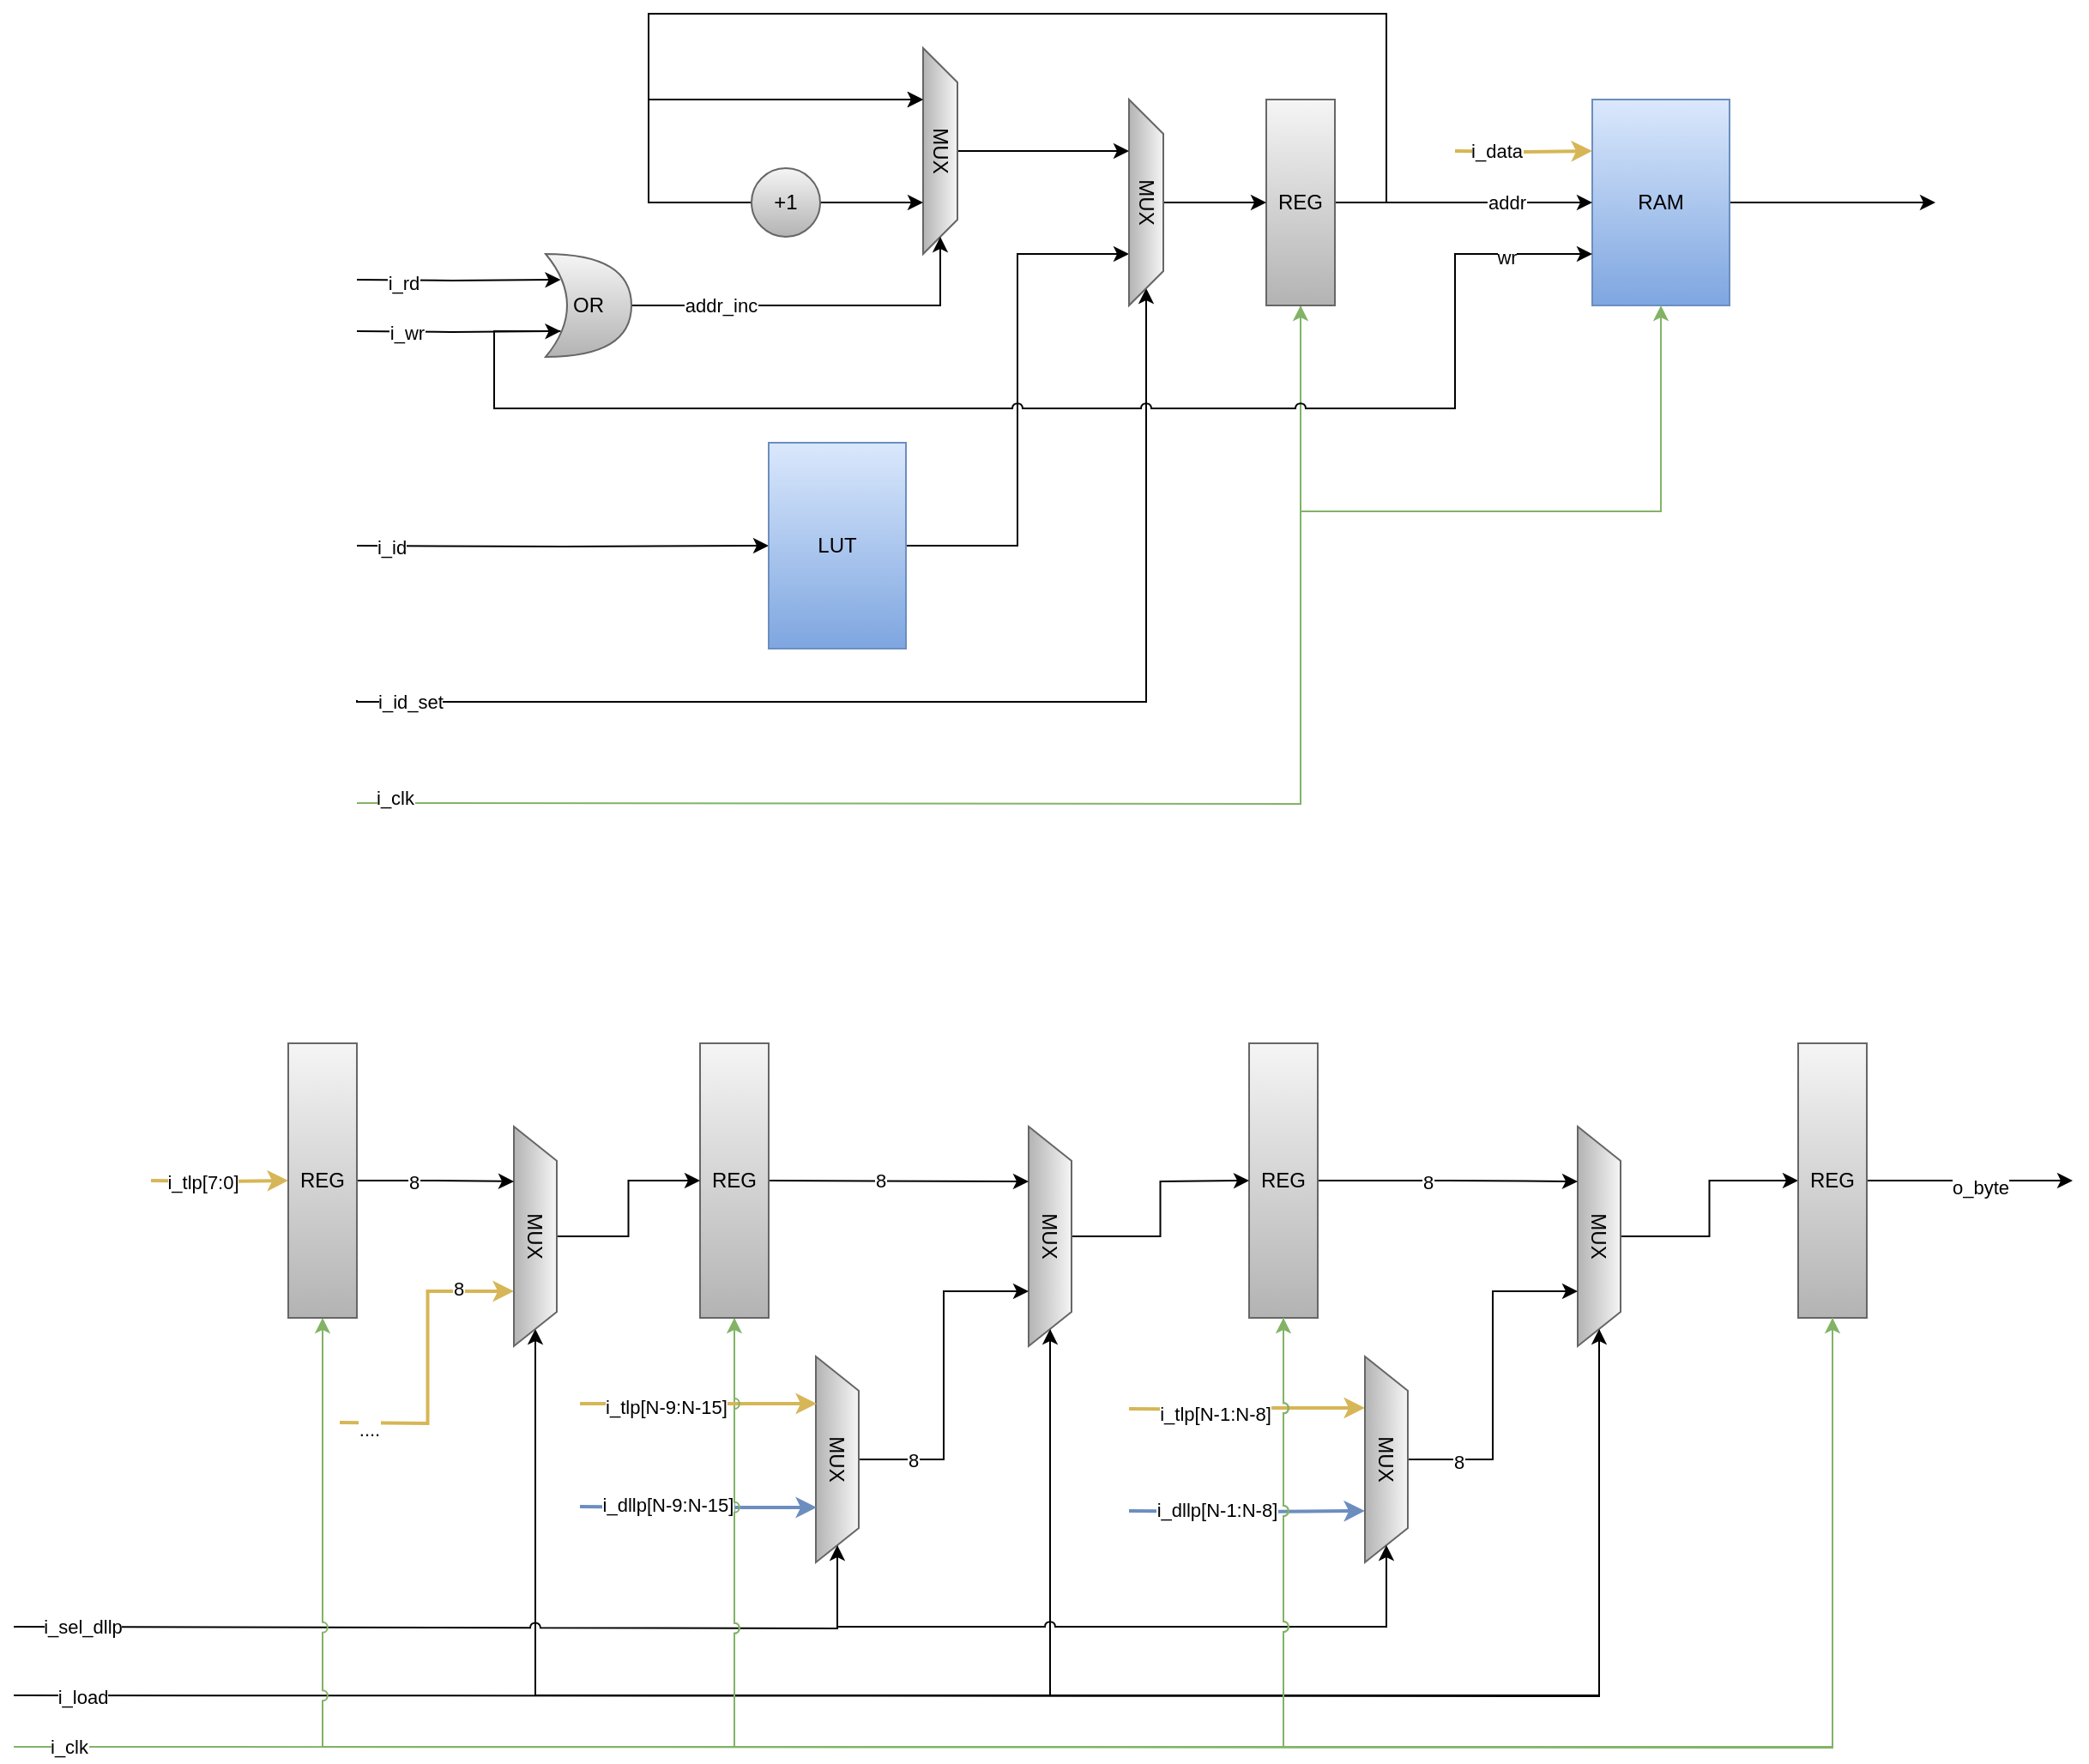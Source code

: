 <mxfile version="24.7.7">
  <diagram name="Page-1" id="Glty-fS-sKkzmrtzbMQR">
    <mxGraphModel dx="1434" dy="772" grid="1" gridSize="10" guides="1" tooltips="1" connect="1" arrows="1" fold="1" page="1" pageScale="1" pageWidth="1654" pageHeight="1169" math="0" shadow="0">
      <root>
        <mxCell id="0" />
        <mxCell id="1" parent="0" />
        <mxCell id="g2BeV13ZXd_9RdHjEeI9-3" style="edgeStyle=orthogonalEdgeStyle;rounded=0;orthogonalLoop=1;jettySize=auto;html=1;" edge="1" parent="1" target="g2BeV13ZXd_9RdHjEeI9-1">
          <mxGeometry relative="1" as="geometry">
            <mxPoint x="240" y="390" as="sourcePoint" />
          </mxGeometry>
        </mxCell>
        <mxCell id="g2BeV13ZXd_9RdHjEeI9-4" value="i_id" style="edgeLabel;html=1;align=center;verticalAlign=middle;resizable=0;points=[];" vertex="1" connectable="0" parent="g2BeV13ZXd_9RdHjEeI9-3">
          <mxGeometry x="-0.22" y="-1" relative="1" as="geometry">
            <mxPoint x="-74" y="-1" as="offset" />
          </mxGeometry>
        </mxCell>
        <mxCell id="g2BeV13ZXd_9RdHjEeI9-9" style="edgeStyle=orthogonalEdgeStyle;rounded=0;orthogonalLoop=1;jettySize=auto;html=1;entryX=0.75;entryY=1;entryDx=0;entryDy=0;" edge="1" parent="1" source="g2BeV13ZXd_9RdHjEeI9-1" target="g2BeV13ZXd_9RdHjEeI9-6">
          <mxGeometry relative="1" as="geometry" />
        </mxCell>
        <mxCell id="g2BeV13ZXd_9RdHjEeI9-1" value="LUT" style="rounded=0;whiteSpace=wrap;html=1;fillColor=#dae8fc;strokeColor=#6c8ebf;gradientColor=#7ea6e0;" vertex="1" parent="1">
          <mxGeometry x="480" y="330" width="80" height="120" as="geometry" />
        </mxCell>
        <mxCell id="g2BeV13ZXd_9RdHjEeI9-30" style="edgeStyle=orthogonalEdgeStyle;rounded=0;orthogonalLoop=1;jettySize=auto;html=1;" edge="1" parent="1" source="g2BeV13ZXd_9RdHjEeI9-2">
          <mxGeometry relative="1" as="geometry">
            <mxPoint x="1160" y="190" as="targetPoint" />
          </mxGeometry>
        </mxCell>
        <mxCell id="g2BeV13ZXd_9RdHjEeI9-82" style="edgeStyle=orthogonalEdgeStyle;rounded=0;orthogonalLoop=1;jettySize=auto;html=1;entryX=0;entryY=0.25;entryDx=0;entryDy=0;fillColor=#fff2cc;gradientColor=#ffd966;strokeColor=#d6b656;strokeWidth=2;" edge="1" parent="1" target="g2BeV13ZXd_9RdHjEeI9-2">
          <mxGeometry relative="1" as="geometry">
            <mxPoint x="880" y="160" as="sourcePoint" />
          </mxGeometry>
        </mxCell>
        <mxCell id="g2BeV13ZXd_9RdHjEeI9-83" value="i_data" style="edgeLabel;html=1;align=center;verticalAlign=middle;resizable=0;points=[];" vertex="1" connectable="0" parent="g2BeV13ZXd_9RdHjEeI9-82">
          <mxGeometry x="-0.404" y="1" relative="1" as="geometry">
            <mxPoint as="offset" />
          </mxGeometry>
        </mxCell>
        <mxCell id="g2BeV13ZXd_9RdHjEeI9-2" value="RAM" style="rounded=0;whiteSpace=wrap;html=1;fillColor=#dae8fc;gradientColor=#7ea6e0;strokeColor=#6c8ebf;" vertex="1" parent="1">
          <mxGeometry x="960" y="130" width="80" height="120" as="geometry" />
        </mxCell>
        <mxCell id="g2BeV13ZXd_9RdHjEeI9-11" style="edgeStyle=orthogonalEdgeStyle;rounded=0;orthogonalLoop=1;jettySize=auto;html=1;entryX=0.25;entryY=1;entryDx=0;entryDy=0;" edge="1" parent="1" source="g2BeV13ZXd_9RdHjEeI9-5" target="g2BeV13ZXd_9RdHjEeI9-8">
          <mxGeometry relative="1" as="geometry">
            <Array as="points">
              <mxPoint x="840" y="190" />
              <mxPoint x="840" y="80" />
              <mxPoint x="410" y="80" />
              <mxPoint x="410" y="130" />
            </Array>
          </mxGeometry>
        </mxCell>
        <mxCell id="g2BeV13ZXd_9RdHjEeI9-12" style="edgeStyle=orthogonalEdgeStyle;rounded=0;orthogonalLoop=1;jettySize=auto;html=1;" edge="1" parent="1" source="g2BeV13ZXd_9RdHjEeI9-5" target="g2BeV13ZXd_9RdHjEeI9-2">
          <mxGeometry relative="1" as="geometry" />
        </mxCell>
        <mxCell id="g2BeV13ZXd_9RdHjEeI9-31" value="addr" style="edgeLabel;html=1;align=center;verticalAlign=middle;resizable=0;points=[];" vertex="1" connectable="0" parent="g2BeV13ZXd_9RdHjEeI9-12">
          <mxGeometry x="0.08" relative="1" as="geometry">
            <mxPoint x="19" as="offset" />
          </mxGeometry>
        </mxCell>
        <mxCell id="g2BeV13ZXd_9RdHjEeI9-27" style="edgeStyle=orthogonalEdgeStyle;rounded=0;orthogonalLoop=1;jettySize=auto;html=1;fillColor=#d5e8d4;strokeColor=#82b366;gradientColor=#97d077;" edge="1" parent="1" target="g2BeV13ZXd_9RdHjEeI9-5">
          <mxGeometry relative="1" as="geometry">
            <mxPoint x="240" y="540" as="sourcePoint" />
          </mxGeometry>
        </mxCell>
        <mxCell id="g2BeV13ZXd_9RdHjEeI9-29" value="i_clk" style="edgeLabel;html=1;align=center;verticalAlign=middle;resizable=0;points=[];" vertex="1" connectable="0" parent="g2BeV13ZXd_9RdHjEeI9-27">
          <mxGeometry x="-0.948" y="3" relative="1" as="geometry">
            <mxPoint as="offset" />
          </mxGeometry>
        </mxCell>
        <mxCell id="g2BeV13ZXd_9RdHjEeI9-28" style="edgeStyle=orthogonalEdgeStyle;rounded=0;orthogonalLoop=1;jettySize=auto;html=1;entryX=0.5;entryY=1;entryDx=0;entryDy=0;fillColor=#d5e8d4;strokeColor=#82b366;gradientColor=#97d077;" edge="1" parent="1" source="g2BeV13ZXd_9RdHjEeI9-5" target="g2BeV13ZXd_9RdHjEeI9-2">
          <mxGeometry relative="1" as="geometry">
            <Array as="points">
              <mxPoint x="790" y="370" />
              <mxPoint x="1000" y="370" />
            </Array>
          </mxGeometry>
        </mxCell>
        <mxCell id="g2BeV13ZXd_9RdHjEeI9-5" value="REG" style="rounded=0;whiteSpace=wrap;html=1;fillColor=#f5f5f5;gradientColor=#b3b3b3;strokeColor=#666666;" vertex="1" parent="1">
          <mxGeometry x="770" y="130" width="40" height="120" as="geometry" />
        </mxCell>
        <mxCell id="g2BeV13ZXd_9RdHjEeI9-7" style="edgeStyle=orthogonalEdgeStyle;rounded=0;orthogonalLoop=1;jettySize=auto;html=1;exitX=0.5;exitY=0;exitDx=0;exitDy=0;entryX=0;entryY=0.5;entryDx=0;entryDy=0;" edge="1" parent="1" source="g2BeV13ZXd_9RdHjEeI9-6" target="g2BeV13ZXd_9RdHjEeI9-5">
          <mxGeometry relative="1" as="geometry" />
        </mxCell>
        <mxCell id="g2BeV13ZXd_9RdHjEeI9-17" style="edgeStyle=orthogonalEdgeStyle;rounded=0;orthogonalLoop=1;jettySize=auto;html=1;" edge="1" parent="1" target="g2BeV13ZXd_9RdHjEeI9-6">
          <mxGeometry relative="1" as="geometry">
            <mxPoint x="240" y="480" as="sourcePoint" />
            <Array as="points">
              <mxPoint x="240" y="480" />
              <mxPoint x="240" y="481" />
              <mxPoint x="700" y="481" />
            </Array>
          </mxGeometry>
        </mxCell>
        <mxCell id="g2BeV13ZXd_9RdHjEeI9-18" value="i_id_set" style="edgeLabel;html=1;align=center;verticalAlign=middle;resizable=0;points=[];" vertex="1" connectable="0" parent="g2BeV13ZXd_9RdHjEeI9-17">
          <mxGeometry x="-0.91" relative="1" as="geometry">
            <mxPoint as="offset" />
          </mxGeometry>
        </mxCell>
        <mxCell id="g2BeV13ZXd_9RdHjEeI9-6" value="MUX" style="shape=trapezoid;perimeter=trapezoidPerimeter;whiteSpace=wrap;html=1;fixedSize=1;rotation=90;fillColor=#f5f5f5;gradientColor=#b3b3b3;strokeColor=#666666;" vertex="1" parent="1">
          <mxGeometry x="640" y="180" width="120" height="20" as="geometry" />
        </mxCell>
        <mxCell id="g2BeV13ZXd_9RdHjEeI9-10" style="edgeStyle=orthogonalEdgeStyle;rounded=0;orthogonalLoop=1;jettySize=auto;html=1;entryX=0.25;entryY=1;entryDx=0;entryDy=0;" edge="1" parent="1" source="g2BeV13ZXd_9RdHjEeI9-8" target="g2BeV13ZXd_9RdHjEeI9-6">
          <mxGeometry relative="1" as="geometry" />
        </mxCell>
        <mxCell id="g2BeV13ZXd_9RdHjEeI9-8" value="MUX" style="shape=trapezoid;perimeter=trapezoidPerimeter;whiteSpace=wrap;html=1;fixedSize=1;rotation=90;fillColor=#f5f5f5;gradientColor=#b3b3b3;strokeColor=#666666;" vertex="1" parent="1">
          <mxGeometry x="520" y="150" width="120" height="20" as="geometry" />
        </mxCell>
        <mxCell id="g2BeV13ZXd_9RdHjEeI9-14" style="edgeStyle=orthogonalEdgeStyle;rounded=0;orthogonalLoop=1;jettySize=auto;html=1;entryX=0.75;entryY=1;entryDx=0;entryDy=0;" edge="1" parent="1" source="g2BeV13ZXd_9RdHjEeI9-13" target="g2BeV13ZXd_9RdHjEeI9-8">
          <mxGeometry relative="1" as="geometry" />
        </mxCell>
        <mxCell id="g2BeV13ZXd_9RdHjEeI9-16" style="edgeStyle=orthogonalEdgeStyle;rounded=0;orthogonalLoop=1;jettySize=auto;html=1;entryX=0.25;entryY=1;entryDx=0;entryDy=0;" edge="1" parent="1" source="g2BeV13ZXd_9RdHjEeI9-13" target="g2BeV13ZXd_9RdHjEeI9-8">
          <mxGeometry relative="1" as="geometry">
            <Array as="points">
              <mxPoint x="410" y="190" />
              <mxPoint x="410" y="130" />
            </Array>
          </mxGeometry>
        </mxCell>
        <mxCell id="g2BeV13ZXd_9RdHjEeI9-13" value="+1" style="ellipse;whiteSpace=wrap;html=1;aspect=fixed;fillColor=#f5f5f5;gradientColor=#b3b3b3;strokeColor=#666666;" vertex="1" parent="1">
          <mxGeometry x="470" y="170" width="40" height="40" as="geometry" />
        </mxCell>
        <mxCell id="g2BeV13ZXd_9RdHjEeI9-20" style="edgeStyle=orthogonalEdgeStyle;rounded=0;orthogonalLoop=1;jettySize=auto;html=1;entryX=1;entryY=0.5;entryDx=0;entryDy=0;" edge="1" parent="1" source="g2BeV13ZXd_9RdHjEeI9-19" target="g2BeV13ZXd_9RdHjEeI9-8">
          <mxGeometry relative="1" as="geometry">
            <Array as="points">
              <mxPoint x="580" y="250" />
            </Array>
          </mxGeometry>
        </mxCell>
        <mxCell id="g2BeV13ZXd_9RdHjEeI9-25" value="addr_inc" style="edgeLabel;html=1;align=center;verticalAlign=middle;resizable=0;points=[];" vertex="1" connectable="0" parent="g2BeV13ZXd_9RdHjEeI9-20">
          <mxGeometry x="-0.527" relative="1" as="geometry">
            <mxPoint as="offset" />
          </mxGeometry>
        </mxCell>
        <mxCell id="g2BeV13ZXd_9RdHjEeI9-21" style="edgeStyle=orthogonalEdgeStyle;rounded=0;orthogonalLoop=1;jettySize=auto;html=1;exitX=0.175;exitY=0.75;exitDx=0;exitDy=0;exitPerimeter=0;entryX=0.175;entryY=0.75;entryDx=0;entryDy=0;entryPerimeter=0;" edge="1" parent="1" target="g2BeV13ZXd_9RdHjEeI9-19">
          <mxGeometry relative="1" as="geometry">
            <mxPoint x="240" y="265" as="sourcePoint" />
          </mxGeometry>
        </mxCell>
        <mxCell id="g2BeV13ZXd_9RdHjEeI9-23" value="i_wr" style="edgeLabel;html=1;align=center;verticalAlign=middle;resizable=0;points=[];" vertex="1" connectable="0" parent="g2BeV13ZXd_9RdHjEeI9-21">
          <mxGeometry x="-0.514" relative="1" as="geometry">
            <mxPoint as="offset" />
          </mxGeometry>
        </mxCell>
        <mxCell id="g2BeV13ZXd_9RdHjEeI9-22" style="edgeStyle=orthogonalEdgeStyle;rounded=0;orthogonalLoop=1;jettySize=auto;html=1;exitX=0.175;exitY=0.25;exitDx=0;exitDy=0;exitPerimeter=0;entryX=0.175;entryY=0.25;entryDx=0;entryDy=0;entryPerimeter=0;" edge="1" parent="1" target="g2BeV13ZXd_9RdHjEeI9-19">
          <mxGeometry relative="1" as="geometry">
            <mxPoint x="240" y="235" as="sourcePoint" />
          </mxGeometry>
        </mxCell>
        <mxCell id="g2BeV13ZXd_9RdHjEeI9-24" value="i_rd" style="edgeLabel;html=1;align=center;verticalAlign=middle;resizable=0;points=[];" vertex="1" connectable="0" parent="g2BeV13ZXd_9RdHjEeI9-22">
          <mxGeometry x="-0.547" y="-2" relative="1" as="geometry">
            <mxPoint as="offset" />
          </mxGeometry>
        </mxCell>
        <mxCell id="g2BeV13ZXd_9RdHjEeI9-26" style="edgeStyle=orthogonalEdgeStyle;rounded=0;orthogonalLoop=1;jettySize=auto;html=1;exitX=0.175;exitY=0.75;exitDx=0;exitDy=0;exitPerimeter=0;entryX=0;entryY=0.75;entryDx=0;entryDy=0;jumpStyle=arc;" edge="1" parent="1" source="g2BeV13ZXd_9RdHjEeI9-19" target="g2BeV13ZXd_9RdHjEeI9-2">
          <mxGeometry relative="1" as="geometry">
            <Array as="points">
              <mxPoint x="320" y="265" />
              <mxPoint x="320" y="310" />
              <mxPoint x="880" y="310" />
              <mxPoint x="880" y="220" />
            </Array>
          </mxGeometry>
        </mxCell>
        <mxCell id="g2BeV13ZXd_9RdHjEeI9-32" value="wr" style="edgeLabel;html=1;align=center;verticalAlign=middle;resizable=0;points=[];" vertex="1" connectable="0" parent="g2BeV13ZXd_9RdHjEeI9-26">
          <mxGeometry x="0.894" y="-2" relative="1" as="geometry">
            <mxPoint x="-7" as="offset" />
          </mxGeometry>
        </mxCell>
        <mxCell id="g2BeV13ZXd_9RdHjEeI9-19" value="OR" style="shape=xor;whiteSpace=wrap;html=1;fillColor=#f5f5f5;gradientColor=#b3b3b3;strokeColor=#666666;" vertex="1" parent="1">
          <mxGeometry x="350" y="220" width="50" height="60" as="geometry" />
        </mxCell>
        <mxCell id="g2BeV13ZXd_9RdHjEeI9-35" style="edgeStyle=orthogonalEdgeStyle;rounded=0;orthogonalLoop=1;jettySize=auto;html=1;" edge="1" parent="1" source="g2BeV13ZXd_9RdHjEeI9-33" target="g2BeV13ZXd_9RdHjEeI9-34">
          <mxGeometry relative="1" as="geometry" />
        </mxCell>
        <mxCell id="g2BeV13ZXd_9RdHjEeI9-67" style="edgeStyle=orthogonalEdgeStyle;rounded=0;orthogonalLoop=1;jettySize=auto;html=1;" edge="1" parent="1" target="g2BeV13ZXd_9RdHjEeI9-33">
          <mxGeometry relative="1" as="geometry">
            <mxPoint x="40" y="1060" as="sourcePoint" />
          </mxGeometry>
        </mxCell>
        <mxCell id="g2BeV13ZXd_9RdHjEeI9-70" value="i_load" style="edgeLabel;html=1;align=center;verticalAlign=middle;resizable=0;points=[];" vertex="1" connectable="0" parent="g2BeV13ZXd_9RdHjEeI9-67">
          <mxGeometry x="-0.956" y="-1" relative="1" as="geometry">
            <mxPoint x="15" as="offset" />
          </mxGeometry>
        </mxCell>
        <mxCell id="g2BeV13ZXd_9RdHjEeI9-71" style="edgeStyle=orthogonalEdgeStyle;rounded=0;orthogonalLoop=1;jettySize=auto;html=1;entryX=1;entryY=0.5;entryDx=0;entryDy=0;" edge="1" parent="1" source="g2BeV13ZXd_9RdHjEeI9-33" target="g2BeV13ZXd_9RdHjEeI9-42">
          <mxGeometry relative="1" as="geometry">
            <Array as="points">
              <mxPoint x="964" y="1060" />
              <mxPoint x="644" y="1060" />
            </Array>
          </mxGeometry>
        </mxCell>
        <mxCell id="g2BeV13ZXd_9RdHjEeI9-33" value="MUX" style="shape=trapezoid;perimeter=trapezoidPerimeter;whiteSpace=wrap;html=1;fixedSize=1;rotation=90;fillColor=#f5f5f5;gradientColor=#b3b3b3;strokeColor=#666666;" vertex="1" parent="1">
          <mxGeometry x="900" y="780" width="128" height="25" as="geometry" />
        </mxCell>
        <mxCell id="g2BeV13ZXd_9RdHjEeI9-63" style="edgeStyle=orthogonalEdgeStyle;rounded=0;orthogonalLoop=1;jettySize=auto;html=1;" edge="1" parent="1" source="g2BeV13ZXd_9RdHjEeI9-34">
          <mxGeometry relative="1" as="geometry">
            <mxPoint x="1240" y="760" as="targetPoint" />
          </mxGeometry>
        </mxCell>
        <mxCell id="g2BeV13ZXd_9RdHjEeI9-64" value="o_byte" style="edgeLabel;html=1;align=center;verticalAlign=middle;resizable=0;points=[];" vertex="1" connectable="0" parent="g2BeV13ZXd_9RdHjEeI9-63">
          <mxGeometry x="0.103" y="-3" relative="1" as="geometry">
            <mxPoint as="offset" />
          </mxGeometry>
        </mxCell>
        <mxCell id="g2BeV13ZXd_9RdHjEeI9-84" style="edgeStyle=orthogonalEdgeStyle;rounded=0;orthogonalLoop=1;jettySize=auto;html=1;fillColor=#d5e8d4;gradientColor=#97d077;strokeColor=#82b366;strokeWidth=1;" edge="1" parent="1" target="g2BeV13ZXd_9RdHjEeI9-34">
          <mxGeometry relative="1" as="geometry">
            <mxPoint x="40" y="1090" as="sourcePoint" />
          </mxGeometry>
        </mxCell>
        <mxCell id="g2BeV13ZXd_9RdHjEeI9-85" value="i_clk" style="edgeLabel;html=1;align=center;verticalAlign=middle;resizable=0;points=[];" vertex="1" connectable="0" parent="g2BeV13ZXd_9RdHjEeI9-84">
          <mxGeometry x="-0.951" relative="1" as="geometry">
            <mxPoint as="offset" />
          </mxGeometry>
        </mxCell>
        <mxCell id="g2BeV13ZXd_9RdHjEeI9-34" value="REG" style="rounded=0;whiteSpace=wrap;html=1;fillColor=#f5f5f5;gradientColor=#b3b3b3;strokeColor=#666666;" vertex="1" parent="1">
          <mxGeometry x="1080" y="680" width="40" height="160" as="geometry" />
        </mxCell>
        <mxCell id="g2BeV13ZXd_9RdHjEeI9-37" style="edgeStyle=orthogonalEdgeStyle;rounded=0;orthogonalLoop=1;jettySize=auto;html=1;entryX=0.75;entryY=1;entryDx=0;entryDy=0;" edge="1" parent="1" source="g2BeV13ZXd_9RdHjEeI9-36" target="g2BeV13ZXd_9RdHjEeI9-33">
          <mxGeometry relative="1" as="geometry" />
        </mxCell>
        <mxCell id="g2BeV13ZXd_9RdHjEeI9-79" value="8" style="edgeLabel;html=1;align=center;verticalAlign=middle;resizable=0;points=[];" vertex="1" connectable="0" parent="g2BeV13ZXd_9RdHjEeI9-37">
          <mxGeometry x="-0.701" relative="1" as="geometry">
            <mxPoint y="1" as="offset" />
          </mxGeometry>
        </mxCell>
        <mxCell id="g2BeV13ZXd_9RdHjEeI9-48" style="edgeStyle=orthogonalEdgeStyle;rounded=0;orthogonalLoop=1;jettySize=auto;html=1;entryX=0.25;entryY=1;entryDx=0;entryDy=0;fillColor=#fff2cc;gradientColor=#ffd966;strokeColor=#d6b656;strokeWidth=2;" edge="1" parent="1" target="g2BeV13ZXd_9RdHjEeI9-36">
          <mxGeometry relative="1" as="geometry">
            <mxPoint x="690" y="893" as="sourcePoint" />
          </mxGeometry>
        </mxCell>
        <mxCell id="g2BeV13ZXd_9RdHjEeI9-49" value="i_tlp[N-1:N-8]" style="edgeLabel;html=1;align=center;verticalAlign=middle;resizable=0;points=[];" vertex="1" connectable="0" parent="g2BeV13ZXd_9RdHjEeI9-48">
          <mxGeometry x="-0.494" y="-2" relative="1" as="geometry">
            <mxPoint x="15" as="offset" />
          </mxGeometry>
        </mxCell>
        <mxCell id="g2BeV13ZXd_9RdHjEeI9-51" style="edgeStyle=orthogonalEdgeStyle;rounded=0;orthogonalLoop=1;jettySize=auto;html=1;exitX=0.75;exitY=1;exitDx=0;exitDy=0;entryX=0.75;entryY=1;entryDx=0;entryDy=0;strokeWidth=2;fillColor=#dae8fc;gradientColor=#7ea6e0;strokeColor=#6c8ebf;" edge="1" parent="1" target="g2BeV13ZXd_9RdHjEeI9-36">
          <mxGeometry relative="1" as="geometry">
            <mxPoint x="690" y="952.476" as="sourcePoint" />
          </mxGeometry>
        </mxCell>
        <mxCell id="g2BeV13ZXd_9RdHjEeI9-52" value="i_dllp[N-1:N-8]" style="edgeLabel;html=1;align=center;verticalAlign=middle;resizable=0;points=[];" vertex="1" connectable="0" parent="g2BeV13ZXd_9RdHjEeI9-51">
          <mxGeometry x="-0.547" y="1" relative="1" as="geometry">
            <mxPoint x="19" as="offset" />
          </mxGeometry>
        </mxCell>
        <mxCell id="g2BeV13ZXd_9RdHjEeI9-36" value="MUX" style="shape=trapezoid;perimeter=trapezoidPerimeter;whiteSpace=wrap;html=1;fixedSize=1;rotation=90;fillColor=#f5f5f5;gradientColor=#b3b3b3;strokeColor=#666666;" vertex="1" parent="1">
          <mxGeometry x="780" y="910" width="120" height="25" as="geometry" />
        </mxCell>
        <mxCell id="g2BeV13ZXd_9RdHjEeI9-40" style="edgeStyle=orthogonalEdgeStyle;rounded=0;orthogonalLoop=1;jettySize=auto;html=1;entryX=0.25;entryY=1;entryDx=0;entryDy=0;" edge="1" parent="1" source="g2BeV13ZXd_9RdHjEeI9-38" target="g2BeV13ZXd_9RdHjEeI9-33">
          <mxGeometry relative="1" as="geometry" />
        </mxCell>
        <mxCell id="g2BeV13ZXd_9RdHjEeI9-76" value="8" style="edgeLabel;html=1;align=center;verticalAlign=middle;resizable=0;points=[];" vertex="1" connectable="0" parent="g2BeV13ZXd_9RdHjEeI9-40">
          <mxGeometry x="-0.158" y="-1" relative="1" as="geometry">
            <mxPoint as="offset" />
          </mxGeometry>
        </mxCell>
        <mxCell id="g2BeV13ZXd_9RdHjEeI9-38" value="REG" style="rounded=0;whiteSpace=wrap;html=1;fillColor=#f5f5f5;gradientColor=#b3b3b3;strokeColor=#666666;" vertex="1" parent="1">
          <mxGeometry x="760" y="680" width="40" height="160" as="geometry" />
        </mxCell>
        <mxCell id="g2BeV13ZXd_9RdHjEeI9-41" style="edgeStyle=orthogonalEdgeStyle;rounded=0;orthogonalLoop=1;jettySize=auto;html=1;" edge="1" parent="1" source="g2BeV13ZXd_9RdHjEeI9-42">
          <mxGeometry relative="1" as="geometry">
            <mxPoint x="760" y="760" as="targetPoint" />
          </mxGeometry>
        </mxCell>
        <mxCell id="g2BeV13ZXd_9RdHjEeI9-72" style="edgeStyle=orthogonalEdgeStyle;rounded=0;orthogonalLoop=1;jettySize=auto;html=1;entryX=1;entryY=0.5;entryDx=0;entryDy=0;" edge="1" parent="1" source="g2BeV13ZXd_9RdHjEeI9-42" target="g2BeV13ZXd_9RdHjEeI9-57">
          <mxGeometry relative="1" as="geometry">
            <Array as="points">
              <mxPoint x="644" y="1060" />
              <mxPoint x="344" y="1060" />
            </Array>
          </mxGeometry>
        </mxCell>
        <mxCell id="g2BeV13ZXd_9RdHjEeI9-42" value="MUX" style="shape=trapezoid;perimeter=trapezoidPerimeter;whiteSpace=wrap;html=1;fixedSize=1;rotation=90;fillColor=#f5f5f5;gradientColor=#b3b3b3;strokeColor=#666666;" vertex="1" parent="1">
          <mxGeometry x="580" y="780" width="128" height="25" as="geometry" />
        </mxCell>
        <mxCell id="g2BeV13ZXd_9RdHjEeI9-43" style="edgeStyle=orthogonalEdgeStyle;rounded=0;orthogonalLoop=1;jettySize=auto;html=1;entryX=0.75;entryY=1;entryDx=0;entryDy=0;" edge="1" parent="1" source="g2BeV13ZXd_9RdHjEeI9-44" target="g2BeV13ZXd_9RdHjEeI9-42">
          <mxGeometry relative="1" as="geometry" />
        </mxCell>
        <mxCell id="g2BeV13ZXd_9RdHjEeI9-80" value="8" style="edgeLabel;html=1;align=center;verticalAlign=middle;resizable=0;points=[];" vertex="1" connectable="0" parent="g2BeV13ZXd_9RdHjEeI9-43">
          <mxGeometry x="-0.69" y="1" relative="1" as="geometry">
            <mxPoint x="1" y="1" as="offset" />
          </mxGeometry>
        </mxCell>
        <mxCell id="g2BeV13ZXd_9RdHjEeI9-73" style="edgeStyle=orthogonalEdgeStyle;rounded=0;orthogonalLoop=1;jettySize=auto;html=1;entryX=1;entryY=0.5;entryDx=0;entryDy=0;jumpStyle=arc;" edge="1" parent="1" source="g2BeV13ZXd_9RdHjEeI9-44" target="g2BeV13ZXd_9RdHjEeI9-36">
          <mxGeometry relative="1" as="geometry">
            <Array as="points">
              <mxPoint x="520" y="1020" />
              <mxPoint x="840" y="1020" />
            </Array>
          </mxGeometry>
        </mxCell>
        <mxCell id="g2BeV13ZXd_9RdHjEeI9-74" style="edgeStyle=orthogonalEdgeStyle;rounded=0;orthogonalLoop=1;jettySize=auto;html=1;jumpStyle=arc;" edge="1" parent="1" target="g2BeV13ZXd_9RdHjEeI9-44">
          <mxGeometry relative="1" as="geometry">
            <mxPoint x="40" y="1020" as="sourcePoint" />
            <Array as="points">
              <mxPoint x="40" y="1021" />
              <mxPoint x="520" y="1021" />
            </Array>
          </mxGeometry>
        </mxCell>
        <mxCell id="g2BeV13ZXd_9RdHjEeI9-75" value="i_sel_dllp" style="edgeLabel;html=1;align=center;verticalAlign=middle;resizable=0;points=[];" vertex="1" connectable="0" parent="g2BeV13ZXd_9RdHjEeI9-74">
          <mxGeometry x="-0.913" y="1" relative="1" as="geometry">
            <mxPoint x="18" as="offset" />
          </mxGeometry>
        </mxCell>
        <mxCell id="g2BeV13ZXd_9RdHjEeI9-44" value="MUX" style="shape=trapezoid;perimeter=trapezoidPerimeter;whiteSpace=wrap;html=1;fixedSize=1;rotation=90;fillColor=#f5f5f5;gradientColor=#b3b3b3;strokeColor=#666666;" vertex="1" parent="1">
          <mxGeometry x="460" y="910" width="120" height="25" as="geometry" />
        </mxCell>
        <mxCell id="g2BeV13ZXd_9RdHjEeI9-45" style="edgeStyle=orthogonalEdgeStyle;rounded=0;orthogonalLoop=1;jettySize=auto;html=1;entryX=0.25;entryY=1;entryDx=0;entryDy=0;" edge="1" parent="1" target="g2BeV13ZXd_9RdHjEeI9-42">
          <mxGeometry relative="1" as="geometry">
            <mxPoint x="480" y="760" as="sourcePoint" />
          </mxGeometry>
        </mxCell>
        <mxCell id="g2BeV13ZXd_9RdHjEeI9-77" value="8" style="edgeLabel;html=1;align=center;verticalAlign=middle;resizable=0;points=[];" vertex="1" connectable="0" parent="g2BeV13ZXd_9RdHjEeI9-45">
          <mxGeometry x="-0.142" relative="1" as="geometry">
            <mxPoint as="offset" />
          </mxGeometry>
        </mxCell>
        <mxCell id="g2BeV13ZXd_9RdHjEeI9-88" style="edgeStyle=orthogonalEdgeStyle;rounded=0;orthogonalLoop=1;jettySize=auto;html=1;entryX=0.5;entryY=1;entryDx=0;entryDy=0;fillColor=#d5e8d4;gradientColor=#97d077;strokeColor=#82b366;jumpStyle=arc;" edge="1" parent="1" source="g2BeV13ZXd_9RdHjEeI9-46" target="g2BeV13ZXd_9RdHjEeI9-59">
          <mxGeometry relative="1" as="geometry">
            <Array as="points">
              <mxPoint x="460" y="1090" />
              <mxPoint x="220" y="1090" />
            </Array>
          </mxGeometry>
        </mxCell>
        <mxCell id="g2BeV13ZXd_9RdHjEeI9-46" value="REG" style="rounded=0;whiteSpace=wrap;html=1;fillColor=#f5f5f5;gradientColor=#b3b3b3;strokeColor=#666666;" vertex="1" parent="1">
          <mxGeometry x="440" y="680" width="40" height="160" as="geometry" />
        </mxCell>
        <mxCell id="g2BeV13ZXd_9RdHjEeI9-53" style="edgeStyle=orthogonalEdgeStyle;rounded=0;orthogonalLoop=1;jettySize=auto;html=1;entryX=0.25;entryY=1;entryDx=0;entryDy=0;fillColor=#fff2cc;gradientColor=#ffd966;strokeColor=#d6b656;strokeWidth=2;" edge="1" parent="1">
          <mxGeometry relative="1" as="geometry">
            <mxPoint x="508" y="890" as="targetPoint" />
            <mxPoint x="370" y="890" as="sourcePoint" />
          </mxGeometry>
        </mxCell>
        <mxCell id="g2BeV13ZXd_9RdHjEeI9-54" value="i_tlp[N-9:N-15]" style="edgeLabel;html=1;align=center;verticalAlign=middle;resizable=0;points=[];" vertex="1" connectable="0" parent="g2BeV13ZXd_9RdHjEeI9-53">
          <mxGeometry x="-0.494" y="-2" relative="1" as="geometry">
            <mxPoint x="15" as="offset" />
          </mxGeometry>
        </mxCell>
        <mxCell id="g2BeV13ZXd_9RdHjEeI9-55" style="edgeStyle=orthogonalEdgeStyle;rounded=0;orthogonalLoop=1;jettySize=auto;html=1;exitX=0.75;exitY=1;exitDx=0;exitDy=0;entryX=0.75;entryY=1;entryDx=0;entryDy=0;fillColor=#dae8fc;gradientColor=#7ea6e0;strokeColor=#6c8ebf;strokeWidth=2;" edge="1" parent="1">
          <mxGeometry relative="1" as="geometry">
            <mxPoint x="508" y="950.52" as="targetPoint" />
            <mxPoint x="370" y="949.996" as="sourcePoint" />
          </mxGeometry>
        </mxCell>
        <mxCell id="g2BeV13ZXd_9RdHjEeI9-56" value="i_dllp[N-9:N-15]" style="edgeLabel;html=1;align=center;verticalAlign=middle;resizable=0;points=[];" vertex="1" connectable="0" parent="g2BeV13ZXd_9RdHjEeI9-55">
          <mxGeometry x="-0.547" y="1" relative="1" as="geometry">
            <mxPoint x="19" as="offset" />
          </mxGeometry>
        </mxCell>
        <mxCell id="g2BeV13ZXd_9RdHjEeI9-58" style="edgeStyle=orthogonalEdgeStyle;rounded=0;orthogonalLoop=1;jettySize=auto;html=1;" edge="1" parent="1" source="g2BeV13ZXd_9RdHjEeI9-57" target="g2BeV13ZXd_9RdHjEeI9-46">
          <mxGeometry relative="1" as="geometry" />
        </mxCell>
        <mxCell id="g2BeV13ZXd_9RdHjEeI9-61" style="edgeStyle=orthogonalEdgeStyle;rounded=0;orthogonalLoop=1;jettySize=auto;html=1;entryX=0.75;entryY=1;entryDx=0;entryDy=0;fillColor=#fff2cc;gradientColor=#ffd966;strokeColor=#d6b656;strokeWidth=2;" edge="1" parent="1" target="g2BeV13ZXd_9RdHjEeI9-57">
          <mxGeometry relative="1" as="geometry">
            <mxPoint x="230" y="901" as="sourcePoint" />
          </mxGeometry>
        </mxCell>
        <mxCell id="g2BeV13ZXd_9RdHjEeI9-62" value="...." style="edgeLabel;html=1;align=center;verticalAlign=middle;resizable=0;points=[];" vertex="1" connectable="0" parent="g2BeV13ZXd_9RdHjEeI9-61">
          <mxGeometry x="-0.809" y="-4" relative="1" as="geometry">
            <mxPoint as="offset" />
          </mxGeometry>
        </mxCell>
        <mxCell id="g2BeV13ZXd_9RdHjEeI9-81" value="8" style="edgeLabel;html=1;align=center;verticalAlign=middle;resizable=0;points=[];" vertex="1" connectable="0" parent="g2BeV13ZXd_9RdHjEeI9-61">
          <mxGeometry x="0.636" y="3" relative="1" as="geometry">
            <mxPoint y="1" as="offset" />
          </mxGeometry>
        </mxCell>
        <mxCell id="g2BeV13ZXd_9RdHjEeI9-57" value="MUX" style="shape=trapezoid;perimeter=trapezoidPerimeter;whiteSpace=wrap;html=1;fixedSize=1;rotation=90;fillColor=#f5f5f5;gradientColor=#b3b3b3;strokeColor=#666666;" vertex="1" parent="1">
          <mxGeometry x="280" y="780" width="128" height="25" as="geometry" />
        </mxCell>
        <mxCell id="g2BeV13ZXd_9RdHjEeI9-60" style="edgeStyle=orthogonalEdgeStyle;rounded=0;orthogonalLoop=1;jettySize=auto;html=1;entryX=0.25;entryY=1;entryDx=0;entryDy=0;" edge="1" parent="1" source="g2BeV13ZXd_9RdHjEeI9-59" target="g2BeV13ZXd_9RdHjEeI9-57">
          <mxGeometry relative="1" as="geometry" />
        </mxCell>
        <mxCell id="g2BeV13ZXd_9RdHjEeI9-78" value="8" style="edgeLabel;html=1;align=center;verticalAlign=middle;resizable=0;points=[];" vertex="1" connectable="0" parent="g2BeV13ZXd_9RdHjEeI9-60">
          <mxGeometry x="-0.283" y="-1" relative="1" as="geometry">
            <mxPoint as="offset" />
          </mxGeometry>
        </mxCell>
        <mxCell id="g2BeV13ZXd_9RdHjEeI9-65" style="edgeStyle=orthogonalEdgeStyle;rounded=0;orthogonalLoop=1;jettySize=auto;html=1;fillColor=#fff2cc;gradientColor=#ffd966;strokeColor=#d6b656;strokeWidth=2;" edge="1" parent="1" target="g2BeV13ZXd_9RdHjEeI9-59">
          <mxGeometry relative="1" as="geometry">
            <mxPoint x="120" y="760" as="sourcePoint" />
          </mxGeometry>
        </mxCell>
        <mxCell id="g2BeV13ZXd_9RdHjEeI9-66" value="i_tlp[7:0]" style="edgeLabel;html=1;align=center;verticalAlign=middle;resizable=0;points=[];" vertex="1" connectable="0" parent="g2BeV13ZXd_9RdHjEeI9-65">
          <mxGeometry x="-0.454" y="2" relative="1" as="geometry">
            <mxPoint x="8" y="2" as="offset" />
          </mxGeometry>
        </mxCell>
        <mxCell id="g2BeV13ZXd_9RdHjEeI9-59" value="REG" style="rounded=0;whiteSpace=wrap;html=1;fillColor=#f5f5f5;gradientColor=#b3b3b3;strokeColor=#666666;" vertex="1" parent="1">
          <mxGeometry x="200" y="680" width="40" height="160" as="geometry" />
        </mxCell>
        <mxCell id="g2BeV13ZXd_9RdHjEeI9-86" style="edgeStyle=orthogonalEdgeStyle;rounded=0;orthogonalLoop=1;jettySize=auto;html=1;entryX=0.5;entryY=1;entryDx=0;entryDy=0;jumpStyle=arc;fillColor=#d5e8d4;gradientColor=#97d077;strokeColor=#82b366;" edge="1" parent="1" source="g2BeV13ZXd_9RdHjEeI9-34" target="g2BeV13ZXd_9RdHjEeI9-38">
          <mxGeometry relative="1" as="geometry">
            <Array as="points">
              <mxPoint x="1100" y="1090" />
              <mxPoint x="780" y="1090" />
            </Array>
          </mxGeometry>
        </mxCell>
        <mxCell id="g2BeV13ZXd_9RdHjEeI9-87" style="edgeStyle=orthogonalEdgeStyle;rounded=0;orthogonalLoop=1;jettySize=auto;html=1;entryX=0.5;entryY=1;entryDx=0;entryDy=0;fillColor=#d5e8d4;gradientColor=#97d077;strokeColor=#82b366;jumpStyle=arc;" edge="1" parent="1" source="g2BeV13ZXd_9RdHjEeI9-38" target="g2BeV13ZXd_9RdHjEeI9-46">
          <mxGeometry relative="1" as="geometry">
            <Array as="points">
              <mxPoint x="780" y="1090" />
              <mxPoint x="460" y="1090" />
            </Array>
          </mxGeometry>
        </mxCell>
      </root>
    </mxGraphModel>
  </diagram>
</mxfile>

